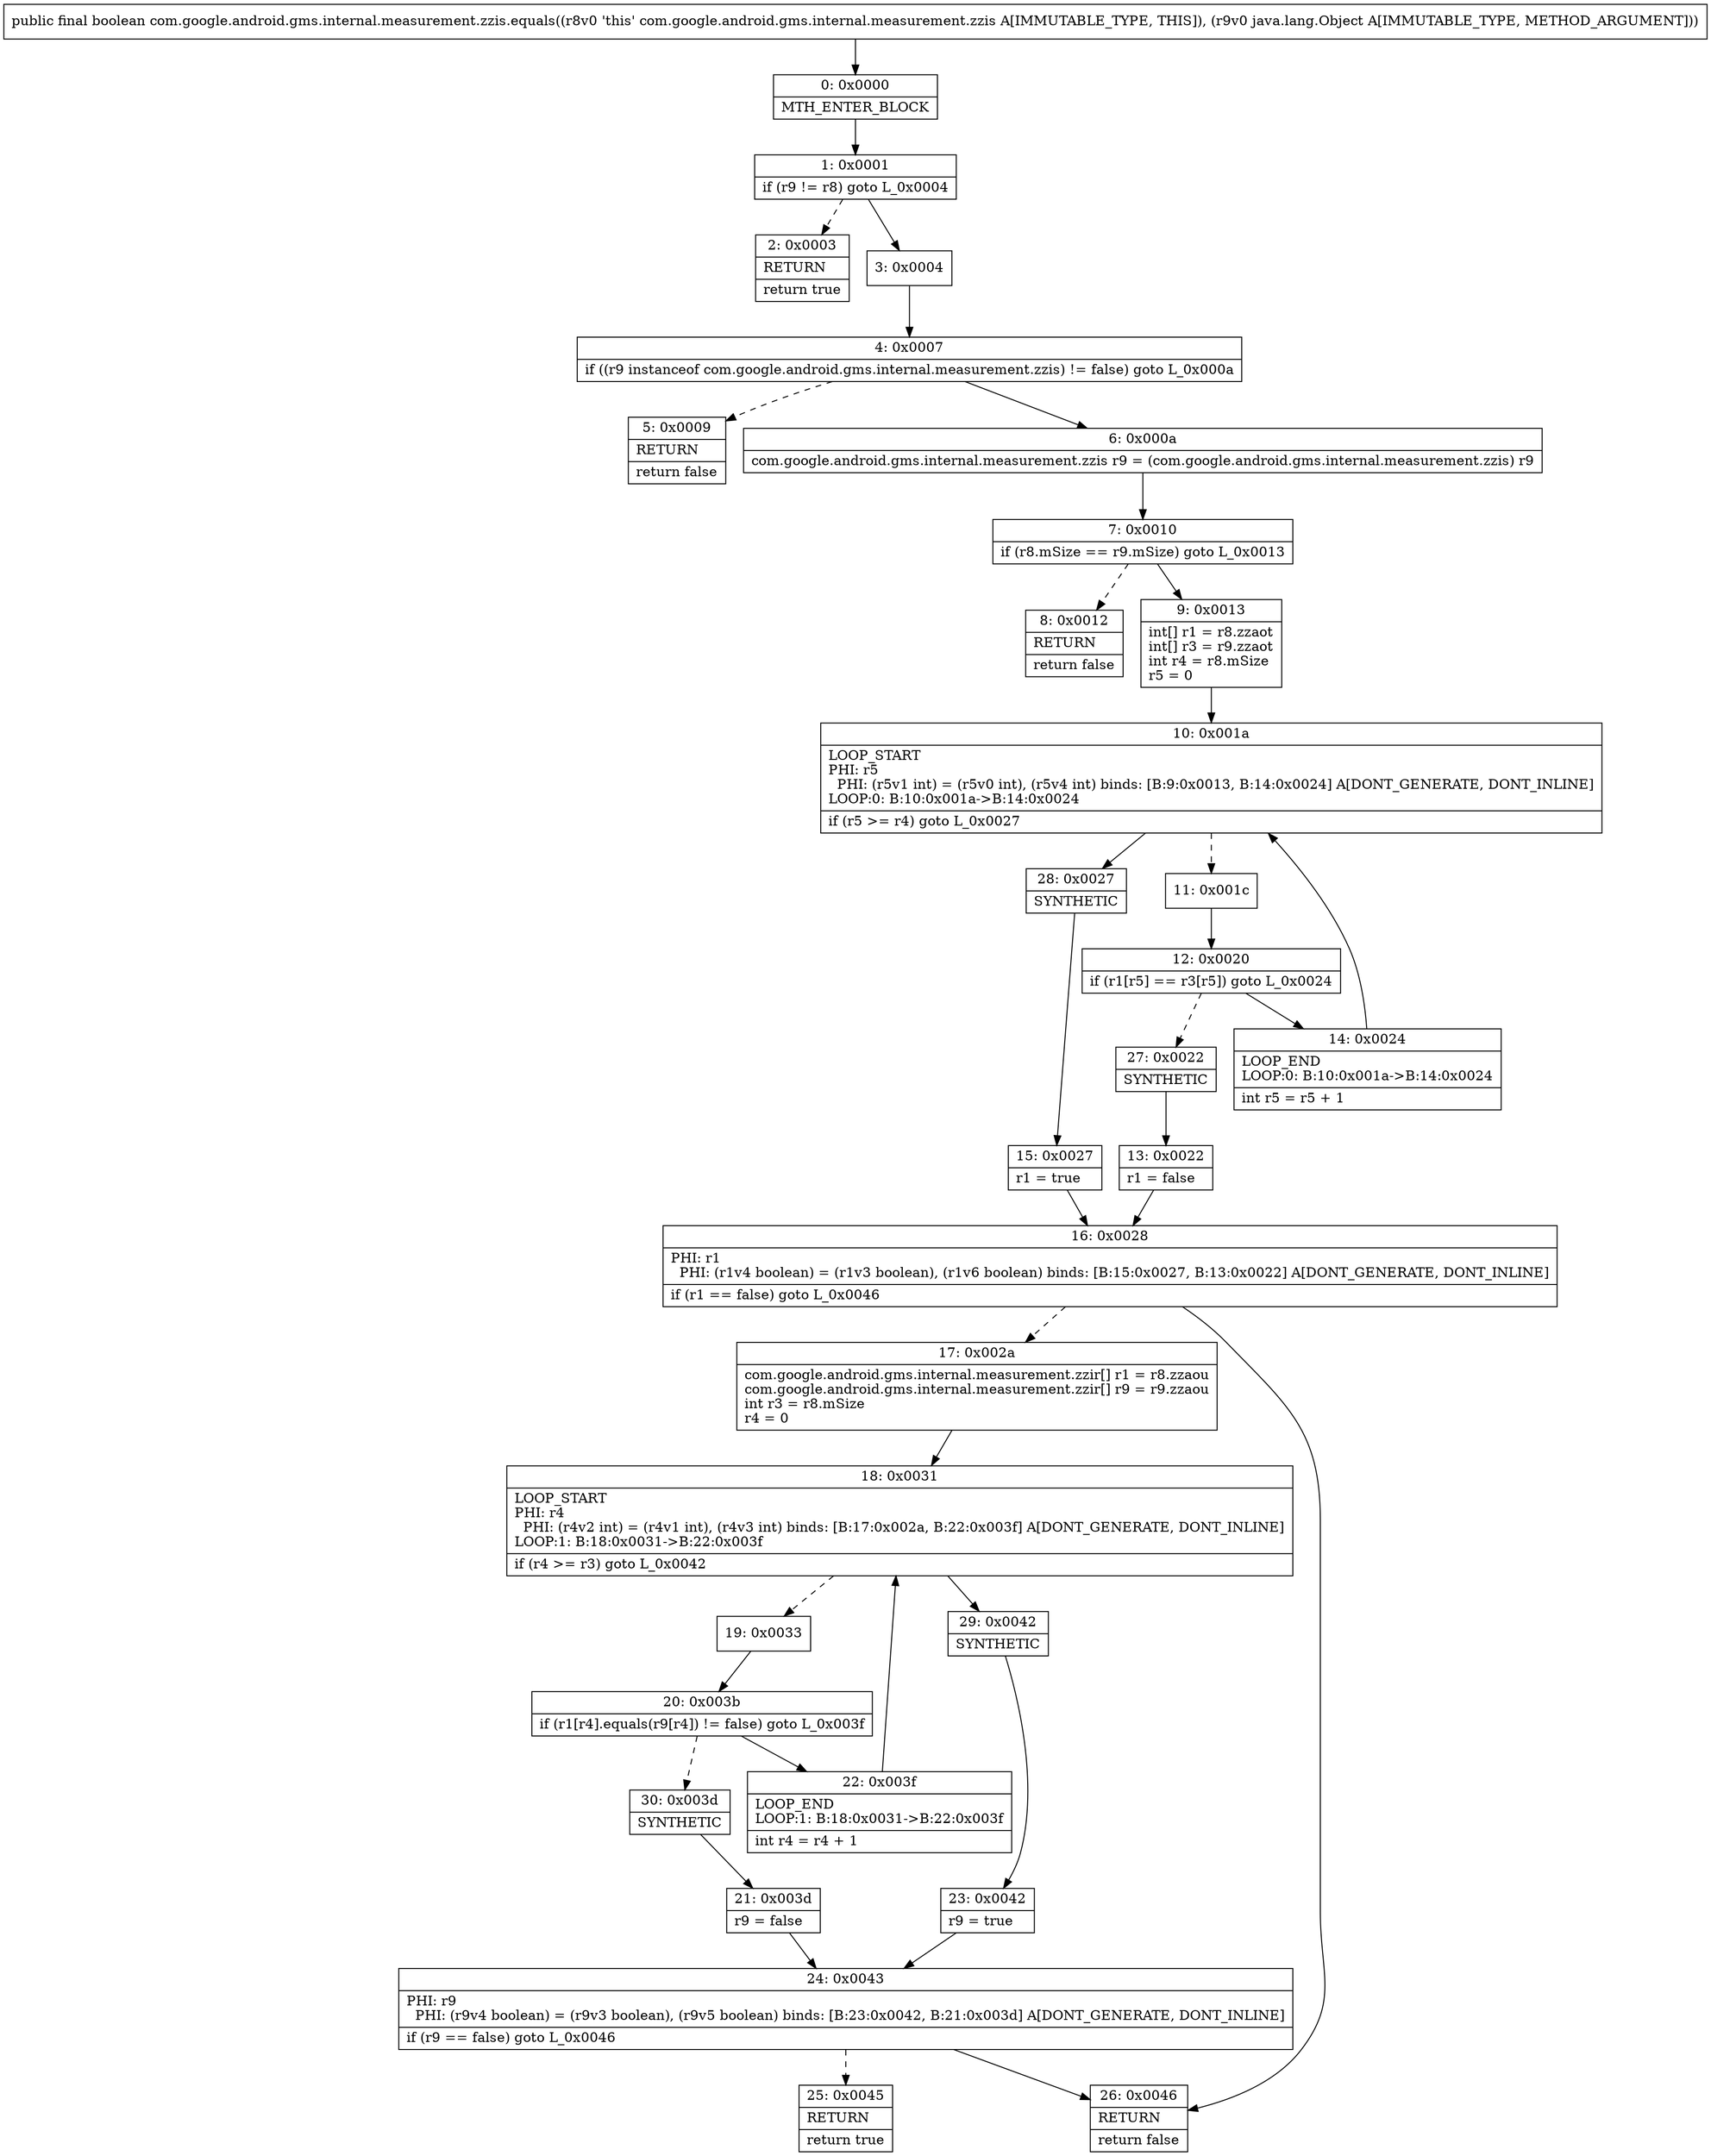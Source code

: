 digraph "CFG forcom.google.android.gms.internal.measurement.zzis.equals(Ljava\/lang\/Object;)Z" {
Node_0 [shape=record,label="{0\:\ 0x0000|MTH_ENTER_BLOCK\l}"];
Node_1 [shape=record,label="{1\:\ 0x0001|if (r9 != r8) goto L_0x0004\l}"];
Node_2 [shape=record,label="{2\:\ 0x0003|RETURN\l|return true\l}"];
Node_3 [shape=record,label="{3\:\ 0x0004}"];
Node_4 [shape=record,label="{4\:\ 0x0007|if ((r9 instanceof com.google.android.gms.internal.measurement.zzis) != false) goto L_0x000a\l}"];
Node_5 [shape=record,label="{5\:\ 0x0009|RETURN\l|return false\l}"];
Node_6 [shape=record,label="{6\:\ 0x000a|com.google.android.gms.internal.measurement.zzis r9 = (com.google.android.gms.internal.measurement.zzis) r9\l}"];
Node_7 [shape=record,label="{7\:\ 0x0010|if (r8.mSize == r9.mSize) goto L_0x0013\l}"];
Node_8 [shape=record,label="{8\:\ 0x0012|RETURN\l|return false\l}"];
Node_9 [shape=record,label="{9\:\ 0x0013|int[] r1 = r8.zzaot\lint[] r3 = r9.zzaot\lint r4 = r8.mSize\lr5 = 0\l}"];
Node_10 [shape=record,label="{10\:\ 0x001a|LOOP_START\lPHI: r5 \l  PHI: (r5v1 int) = (r5v0 int), (r5v4 int) binds: [B:9:0x0013, B:14:0x0024] A[DONT_GENERATE, DONT_INLINE]\lLOOP:0: B:10:0x001a\-\>B:14:0x0024\l|if (r5 \>= r4) goto L_0x0027\l}"];
Node_11 [shape=record,label="{11\:\ 0x001c}"];
Node_12 [shape=record,label="{12\:\ 0x0020|if (r1[r5] == r3[r5]) goto L_0x0024\l}"];
Node_13 [shape=record,label="{13\:\ 0x0022|r1 = false\l}"];
Node_14 [shape=record,label="{14\:\ 0x0024|LOOP_END\lLOOP:0: B:10:0x001a\-\>B:14:0x0024\l|int r5 = r5 + 1\l}"];
Node_15 [shape=record,label="{15\:\ 0x0027|r1 = true\l}"];
Node_16 [shape=record,label="{16\:\ 0x0028|PHI: r1 \l  PHI: (r1v4 boolean) = (r1v3 boolean), (r1v6 boolean) binds: [B:15:0x0027, B:13:0x0022] A[DONT_GENERATE, DONT_INLINE]\l|if (r1 == false) goto L_0x0046\l}"];
Node_17 [shape=record,label="{17\:\ 0x002a|com.google.android.gms.internal.measurement.zzir[] r1 = r8.zzaou\lcom.google.android.gms.internal.measurement.zzir[] r9 = r9.zzaou\lint r3 = r8.mSize\lr4 = 0\l}"];
Node_18 [shape=record,label="{18\:\ 0x0031|LOOP_START\lPHI: r4 \l  PHI: (r4v2 int) = (r4v1 int), (r4v3 int) binds: [B:17:0x002a, B:22:0x003f] A[DONT_GENERATE, DONT_INLINE]\lLOOP:1: B:18:0x0031\-\>B:22:0x003f\l|if (r4 \>= r3) goto L_0x0042\l}"];
Node_19 [shape=record,label="{19\:\ 0x0033}"];
Node_20 [shape=record,label="{20\:\ 0x003b|if (r1[r4].equals(r9[r4]) != false) goto L_0x003f\l}"];
Node_21 [shape=record,label="{21\:\ 0x003d|r9 = false\l}"];
Node_22 [shape=record,label="{22\:\ 0x003f|LOOP_END\lLOOP:1: B:18:0x0031\-\>B:22:0x003f\l|int r4 = r4 + 1\l}"];
Node_23 [shape=record,label="{23\:\ 0x0042|r9 = true\l}"];
Node_24 [shape=record,label="{24\:\ 0x0043|PHI: r9 \l  PHI: (r9v4 boolean) = (r9v3 boolean), (r9v5 boolean) binds: [B:23:0x0042, B:21:0x003d] A[DONT_GENERATE, DONT_INLINE]\l|if (r9 == false) goto L_0x0046\l}"];
Node_25 [shape=record,label="{25\:\ 0x0045|RETURN\l|return true\l}"];
Node_26 [shape=record,label="{26\:\ 0x0046|RETURN\l|return false\l}"];
Node_27 [shape=record,label="{27\:\ 0x0022|SYNTHETIC\l}"];
Node_28 [shape=record,label="{28\:\ 0x0027|SYNTHETIC\l}"];
Node_29 [shape=record,label="{29\:\ 0x0042|SYNTHETIC\l}"];
Node_30 [shape=record,label="{30\:\ 0x003d|SYNTHETIC\l}"];
MethodNode[shape=record,label="{public final boolean com.google.android.gms.internal.measurement.zzis.equals((r8v0 'this' com.google.android.gms.internal.measurement.zzis A[IMMUTABLE_TYPE, THIS]), (r9v0 java.lang.Object A[IMMUTABLE_TYPE, METHOD_ARGUMENT])) }"];
MethodNode -> Node_0;
Node_0 -> Node_1;
Node_1 -> Node_2[style=dashed];
Node_1 -> Node_3;
Node_3 -> Node_4;
Node_4 -> Node_5[style=dashed];
Node_4 -> Node_6;
Node_6 -> Node_7;
Node_7 -> Node_8[style=dashed];
Node_7 -> Node_9;
Node_9 -> Node_10;
Node_10 -> Node_11[style=dashed];
Node_10 -> Node_28;
Node_11 -> Node_12;
Node_12 -> Node_14;
Node_12 -> Node_27[style=dashed];
Node_13 -> Node_16;
Node_14 -> Node_10;
Node_15 -> Node_16;
Node_16 -> Node_17[style=dashed];
Node_16 -> Node_26;
Node_17 -> Node_18;
Node_18 -> Node_19[style=dashed];
Node_18 -> Node_29;
Node_19 -> Node_20;
Node_20 -> Node_22;
Node_20 -> Node_30[style=dashed];
Node_21 -> Node_24;
Node_22 -> Node_18;
Node_23 -> Node_24;
Node_24 -> Node_25[style=dashed];
Node_24 -> Node_26;
Node_27 -> Node_13;
Node_28 -> Node_15;
Node_29 -> Node_23;
Node_30 -> Node_21;
}

